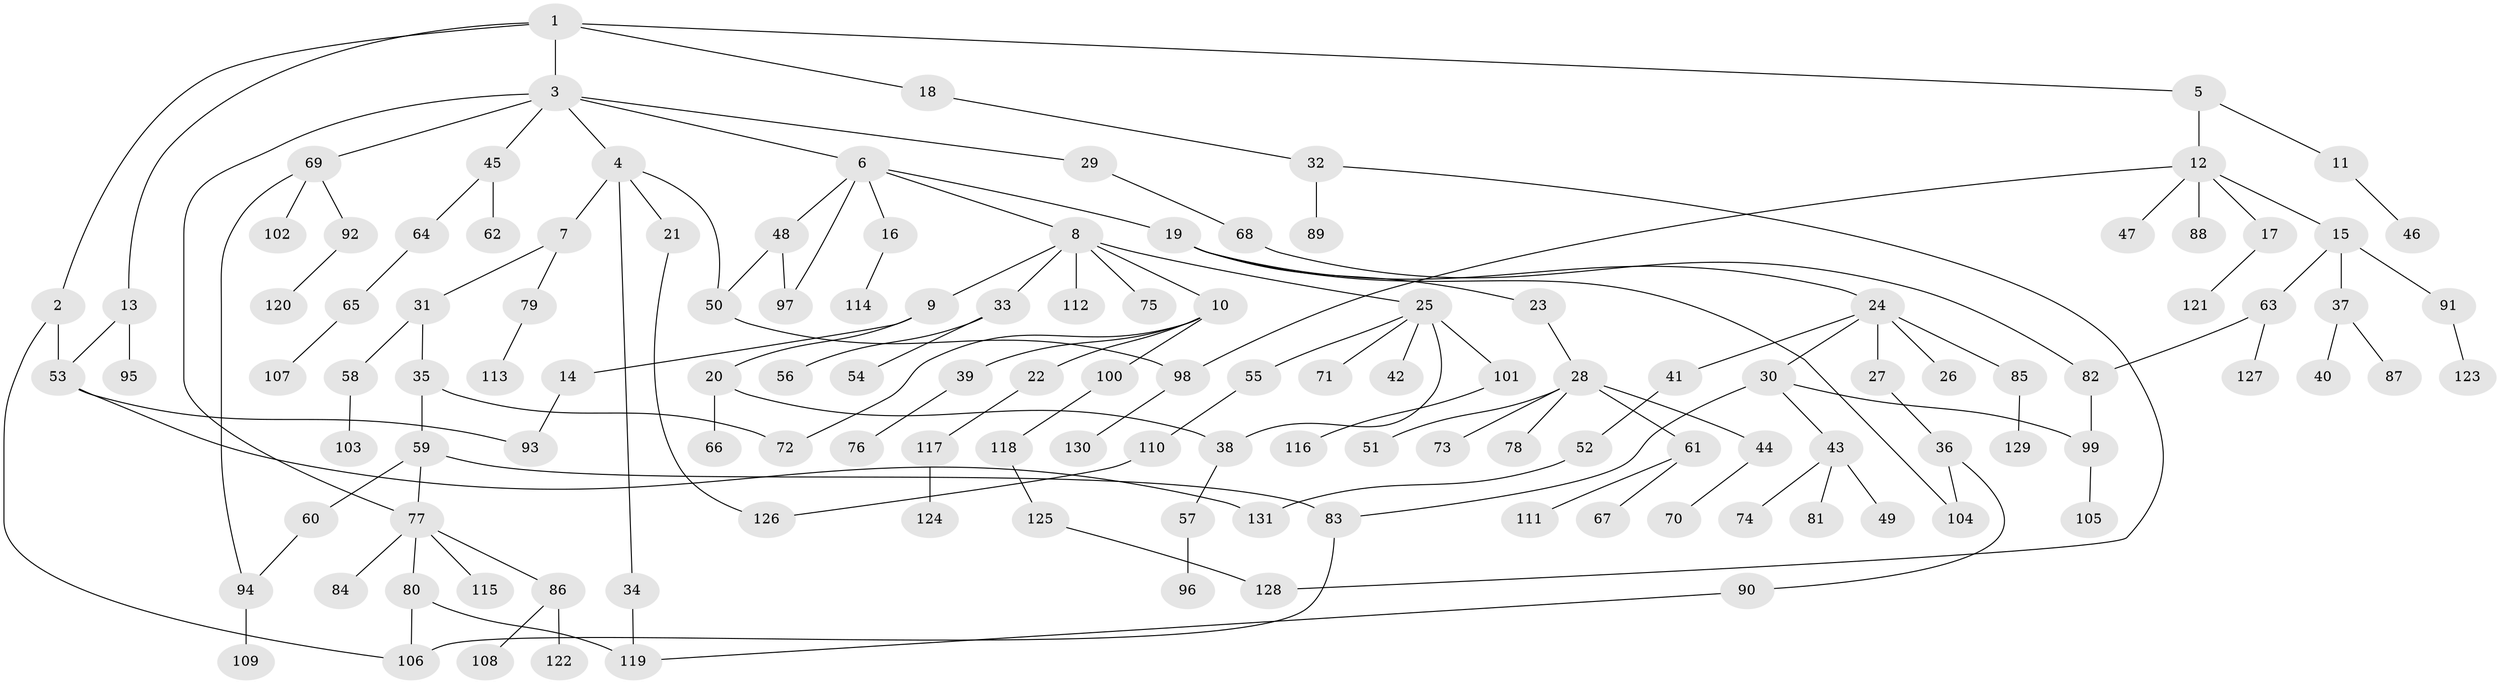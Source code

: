 // Generated by graph-tools (version 1.1) at 2025/34/03/09/25 02:34:20]
// undirected, 131 vertices, 150 edges
graph export_dot {
graph [start="1"]
  node [color=gray90,style=filled];
  1;
  2;
  3;
  4;
  5;
  6;
  7;
  8;
  9;
  10;
  11;
  12;
  13;
  14;
  15;
  16;
  17;
  18;
  19;
  20;
  21;
  22;
  23;
  24;
  25;
  26;
  27;
  28;
  29;
  30;
  31;
  32;
  33;
  34;
  35;
  36;
  37;
  38;
  39;
  40;
  41;
  42;
  43;
  44;
  45;
  46;
  47;
  48;
  49;
  50;
  51;
  52;
  53;
  54;
  55;
  56;
  57;
  58;
  59;
  60;
  61;
  62;
  63;
  64;
  65;
  66;
  67;
  68;
  69;
  70;
  71;
  72;
  73;
  74;
  75;
  76;
  77;
  78;
  79;
  80;
  81;
  82;
  83;
  84;
  85;
  86;
  87;
  88;
  89;
  90;
  91;
  92;
  93;
  94;
  95;
  96;
  97;
  98;
  99;
  100;
  101;
  102;
  103;
  104;
  105;
  106;
  107;
  108;
  109;
  110;
  111;
  112;
  113;
  114;
  115;
  116;
  117;
  118;
  119;
  120;
  121;
  122;
  123;
  124;
  125;
  126;
  127;
  128;
  129;
  130;
  131;
  1 -- 2;
  1 -- 3;
  1 -- 5;
  1 -- 13;
  1 -- 18;
  2 -- 53;
  2 -- 106;
  3 -- 4;
  3 -- 6;
  3 -- 29;
  3 -- 45;
  3 -- 69;
  3 -- 77;
  4 -- 7;
  4 -- 21;
  4 -- 34;
  4 -- 50;
  5 -- 11;
  5 -- 12;
  6 -- 8;
  6 -- 16;
  6 -- 19;
  6 -- 48;
  6 -- 97;
  7 -- 31;
  7 -- 79;
  8 -- 9;
  8 -- 10;
  8 -- 25;
  8 -- 33;
  8 -- 75;
  8 -- 112;
  9 -- 14;
  9 -- 20;
  10 -- 22;
  10 -- 39;
  10 -- 72;
  10 -- 100;
  11 -- 46;
  12 -- 15;
  12 -- 17;
  12 -- 47;
  12 -- 88;
  12 -- 98;
  13 -- 95;
  13 -- 53;
  14 -- 93;
  15 -- 37;
  15 -- 63;
  15 -- 91;
  16 -- 114;
  17 -- 121;
  18 -- 32;
  19 -- 23;
  19 -- 24;
  19 -- 104;
  20 -- 66;
  20 -- 38;
  21 -- 126;
  22 -- 117;
  23 -- 28;
  24 -- 26;
  24 -- 27;
  24 -- 30;
  24 -- 41;
  24 -- 85;
  25 -- 38;
  25 -- 42;
  25 -- 55;
  25 -- 71;
  25 -- 101;
  27 -- 36;
  28 -- 44;
  28 -- 51;
  28 -- 61;
  28 -- 73;
  28 -- 78;
  29 -- 68;
  30 -- 43;
  30 -- 83;
  30 -- 99;
  31 -- 35;
  31 -- 58;
  32 -- 89;
  32 -- 128;
  33 -- 54;
  33 -- 56;
  34 -- 119;
  35 -- 59;
  35 -- 72;
  36 -- 90;
  36 -- 104;
  37 -- 40;
  37 -- 87;
  38 -- 57;
  39 -- 76;
  41 -- 52;
  43 -- 49;
  43 -- 74;
  43 -- 81;
  44 -- 70;
  45 -- 62;
  45 -- 64;
  48 -- 97;
  48 -- 50;
  50 -- 98;
  52 -- 131;
  53 -- 93;
  53 -- 131;
  55 -- 110;
  57 -- 96;
  58 -- 103;
  59 -- 60;
  59 -- 83;
  59 -- 77;
  60 -- 94;
  61 -- 67;
  61 -- 111;
  63 -- 127;
  63 -- 82;
  64 -- 65;
  65 -- 107;
  68 -- 82;
  69 -- 92;
  69 -- 94;
  69 -- 102;
  77 -- 80;
  77 -- 84;
  77 -- 86;
  77 -- 115;
  79 -- 113;
  80 -- 119;
  80 -- 106;
  82 -- 99;
  83 -- 106;
  85 -- 129;
  86 -- 108;
  86 -- 122;
  90 -- 119;
  91 -- 123;
  92 -- 120;
  94 -- 109;
  98 -- 130;
  99 -- 105;
  100 -- 118;
  101 -- 116;
  110 -- 126;
  117 -- 124;
  118 -- 125;
  125 -- 128;
}
